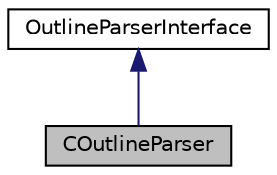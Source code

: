 digraph "COutlineParser"
{
 // INTERACTIVE_SVG=YES
 // LATEX_PDF_SIZE
  edge [fontname="Helvetica",fontsize="10",labelfontname="Helvetica",labelfontsize="10"];
  node [fontname="Helvetica",fontsize="10",shape=record];
  Node1 [label="COutlineParser",height=0.2,width=0.4,color="black", fillcolor="grey75", style="filled", fontcolor="black",tooltip="C-like language parser using state-based lexical scanning."];
  Node2 -> Node1 [dir="back",color="midnightblue",fontsize="10",style="solid",fontname="Helvetica"];
  Node2 [label="OutlineParserInterface",height=0.2,width=0.4,color="black", fillcolor="white", style="filled",URL="$d5/d79/class_outline_parser_interface.html",tooltip="Abstract interface for outline parsers."];
}
